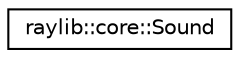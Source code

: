digraph "Graphical Class Hierarchy"
{
 // LATEX_PDF_SIZE
  edge [fontname="Helvetica",fontsize="10",labelfontname="Helvetica",labelfontsize="10"];
  node [fontname="Helvetica",fontsize="10",shape=record];
  rankdir="LR";
  Node0 [label="raylib::core::Sound",height=0.2,width=0.4,color="black", fillcolor="white", style="filled",URL="$classraylib_1_1core_1_1_sound.html",tooltip="Core namespace (inside of raylib)"];
}

